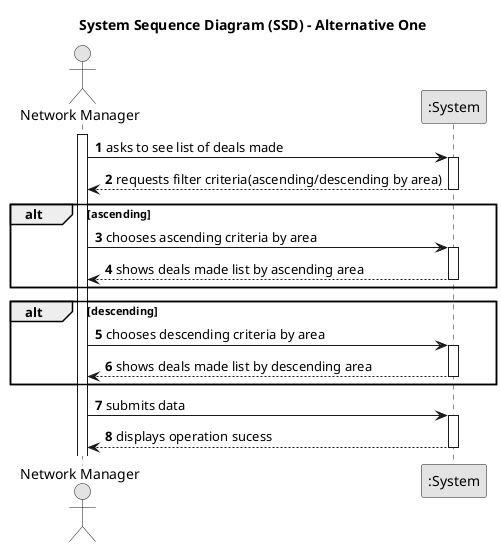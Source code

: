@startuml
skinparam monochrome true
skinparam packageStyle rectangle
skinparam shadowing false

title System Sequence Diagram (SSD) - Alternative One

autonumber

actor "Network Manager" as NetworkManager
participant ":System" as System

activate NetworkManager

    NetworkManager -> System : asks to see list of deals made
    activate System

        System --> NetworkManager : requests filter criteria(ascending/descending by area)
    deactivate System

alt ascending
NetworkManager -> System : chooses ascending criteria by area
    activate System

        System --> NetworkManager : shows deals made list by ascending area
    deactivate System

end

   alt descending
   NetworkManager -> System : chooses descending criteria by area
       activate System

           System --> NetworkManager : shows deals made list by descending area
       deactivate System

   end

   NetworkManager -> System : submits data
   activate System

   System --> NetworkManager : displays operation sucess
   deactivate System



@enduml